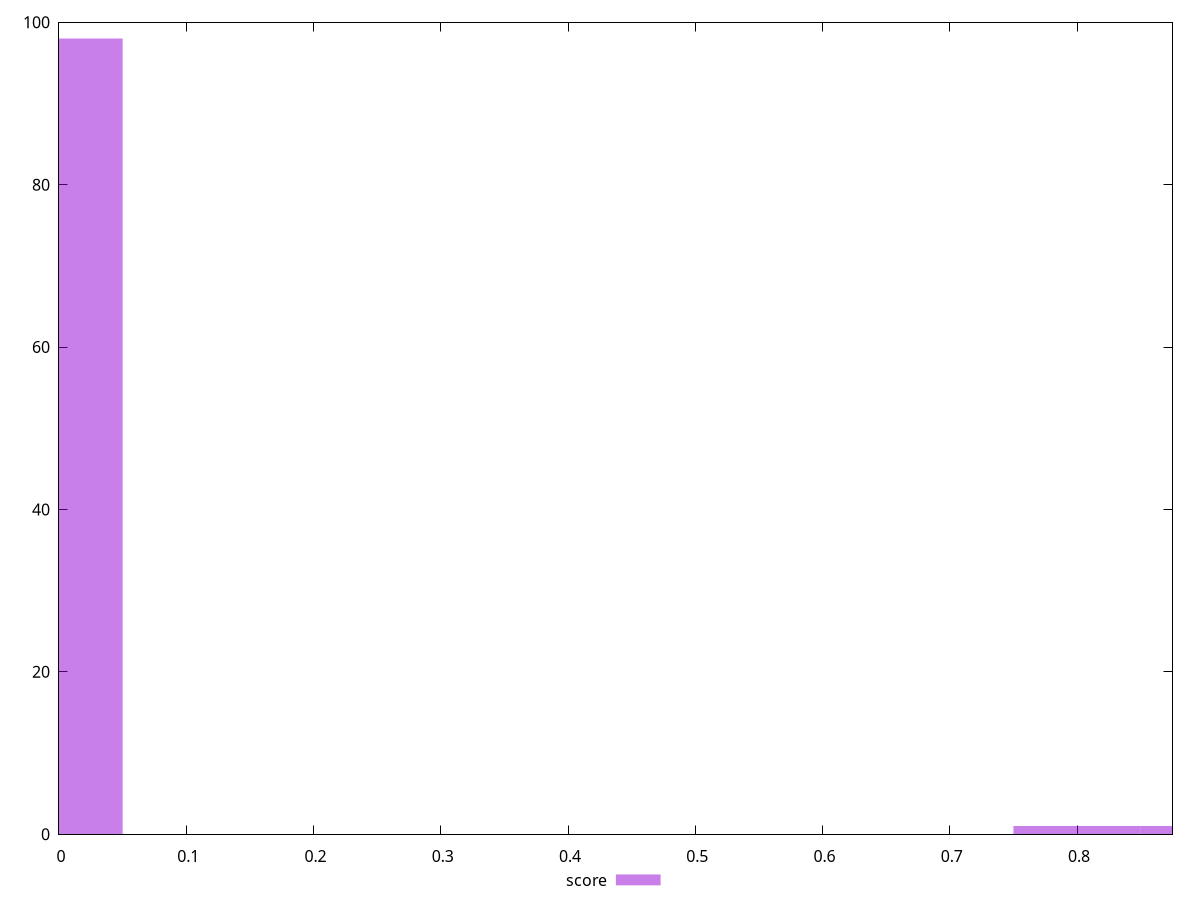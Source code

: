 reset

$score <<EOF
0.9 1
0 98
0.8 1
EOF

set key outside below
set boxwidth 0.1
set xrange [0:0.875]
set yrange [0:100]
set style fill transparent solid 0.5 noborder
set terminal svg size 640, 490 enhanced background rgb 'white'
set output "report_00007_2020-12-11T15:55:29.892Z/uses-webp-images/samples/pages/score/histogram.svg"

plot $score title "score" with boxes

reset
